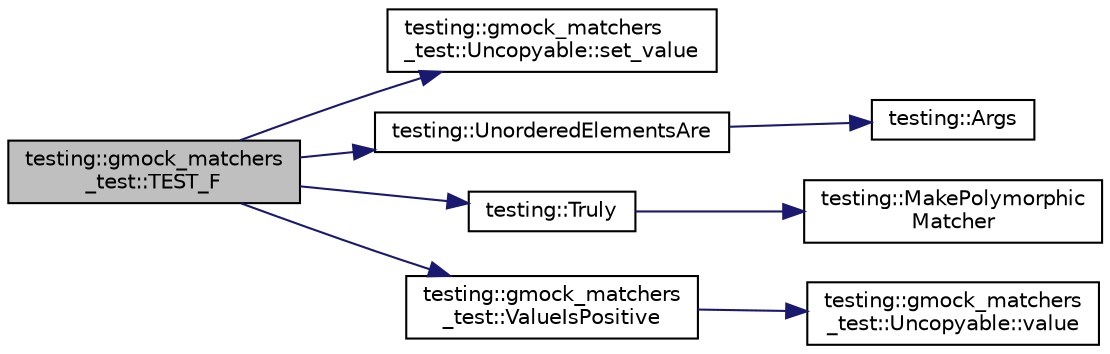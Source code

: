 digraph "testing::gmock_matchers_test::TEST_F"
{
  edge [fontname="Helvetica",fontsize="10",labelfontname="Helvetica",labelfontsize="10"];
  node [fontname="Helvetica",fontsize="10",shape=record];
  rankdir="LR";
  Node2236 [label="testing::gmock_matchers\l_test::TEST_F",height=0.2,width=0.4,color="black", fillcolor="grey75", style="filled", fontcolor="black"];
  Node2236 -> Node2237 [color="midnightblue",fontsize="10",style="solid",fontname="Helvetica"];
  Node2237 [label="testing::gmock_matchers\l_test::Uncopyable::set_value",height=0.2,width=0.4,color="black", fillcolor="white", style="filled",URL="$d7/da6/classtesting_1_1gmock__matchers__test_1_1_uncopyable.html#a3f30b54f22caac3aa7e6fb79012dc52f"];
  Node2236 -> Node2238 [color="midnightblue",fontsize="10",style="solid",fontname="Helvetica"];
  Node2238 [label="testing::UnorderedElementsAre",height=0.2,width=0.4,color="black", fillcolor="white", style="filled",URL="$d0/d75/namespacetesting.html#a8622c12aadfa0e60f7d68683eeb21115"];
  Node2238 -> Node2239 [color="midnightblue",fontsize="10",style="solid",fontname="Helvetica"];
  Node2239 [label="testing::Args",height=0.2,width=0.4,color="black", fillcolor="white", style="filled",URL="$d0/d75/namespacetesting.html#aaca153f67b689b8b9d5b8c67ecf8cee4"];
  Node2236 -> Node2240 [color="midnightblue",fontsize="10",style="solid",fontname="Helvetica"];
  Node2240 [label="testing::Truly",height=0.2,width=0.4,color="black", fillcolor="white", style="filled",URL="$d0/d75/namespacetesting.html#a5faf05cfaae6074439960048e478b1c8"];
  Node2240 -> Node2241 [color="midnightblue",fontsize="10",style="solid",fontname="Helvetica"];
  Node2241 [label="testing::MakePolymorphic\lMatcher",height=0.2,width=0.4,color="black", fillcolor="white", style="filled",URL="$d0/d75/namespacetesting.html#a667ca94f190ec2e17ee2fbfdb7d3da04"];
  Node2236 -> Node2242 [color="midnightblue",fontsize="10",style="solid",fontname="Helvetica"];
  Node2242 [label="testing::gmock_matchers\l_test::ValueIsPositive",height=0.2,width=0.4,color="black", fillcolor="white", style="filled",URL="$d5/de1/namespacetesting_1_1gmock__matchers__test.html#a7c429b4fa8a7835724d9e28033e908b2"];
  Node2242 -> Node2243 [color="midnightblue",fontsize="10",style="solid",fontname="Helvetica"];
  Node2243 [label="testing::gmock_matchers\l_test::Uncopyable::value",height=0.2,width=0.4,color="black", fillcolor="white", style="filled",URL="$d7/da6/classtesting_1_1gmock__matchers__test_1_1_uncopyable.html#a23512131b948e40ded06555848829866"];
}
